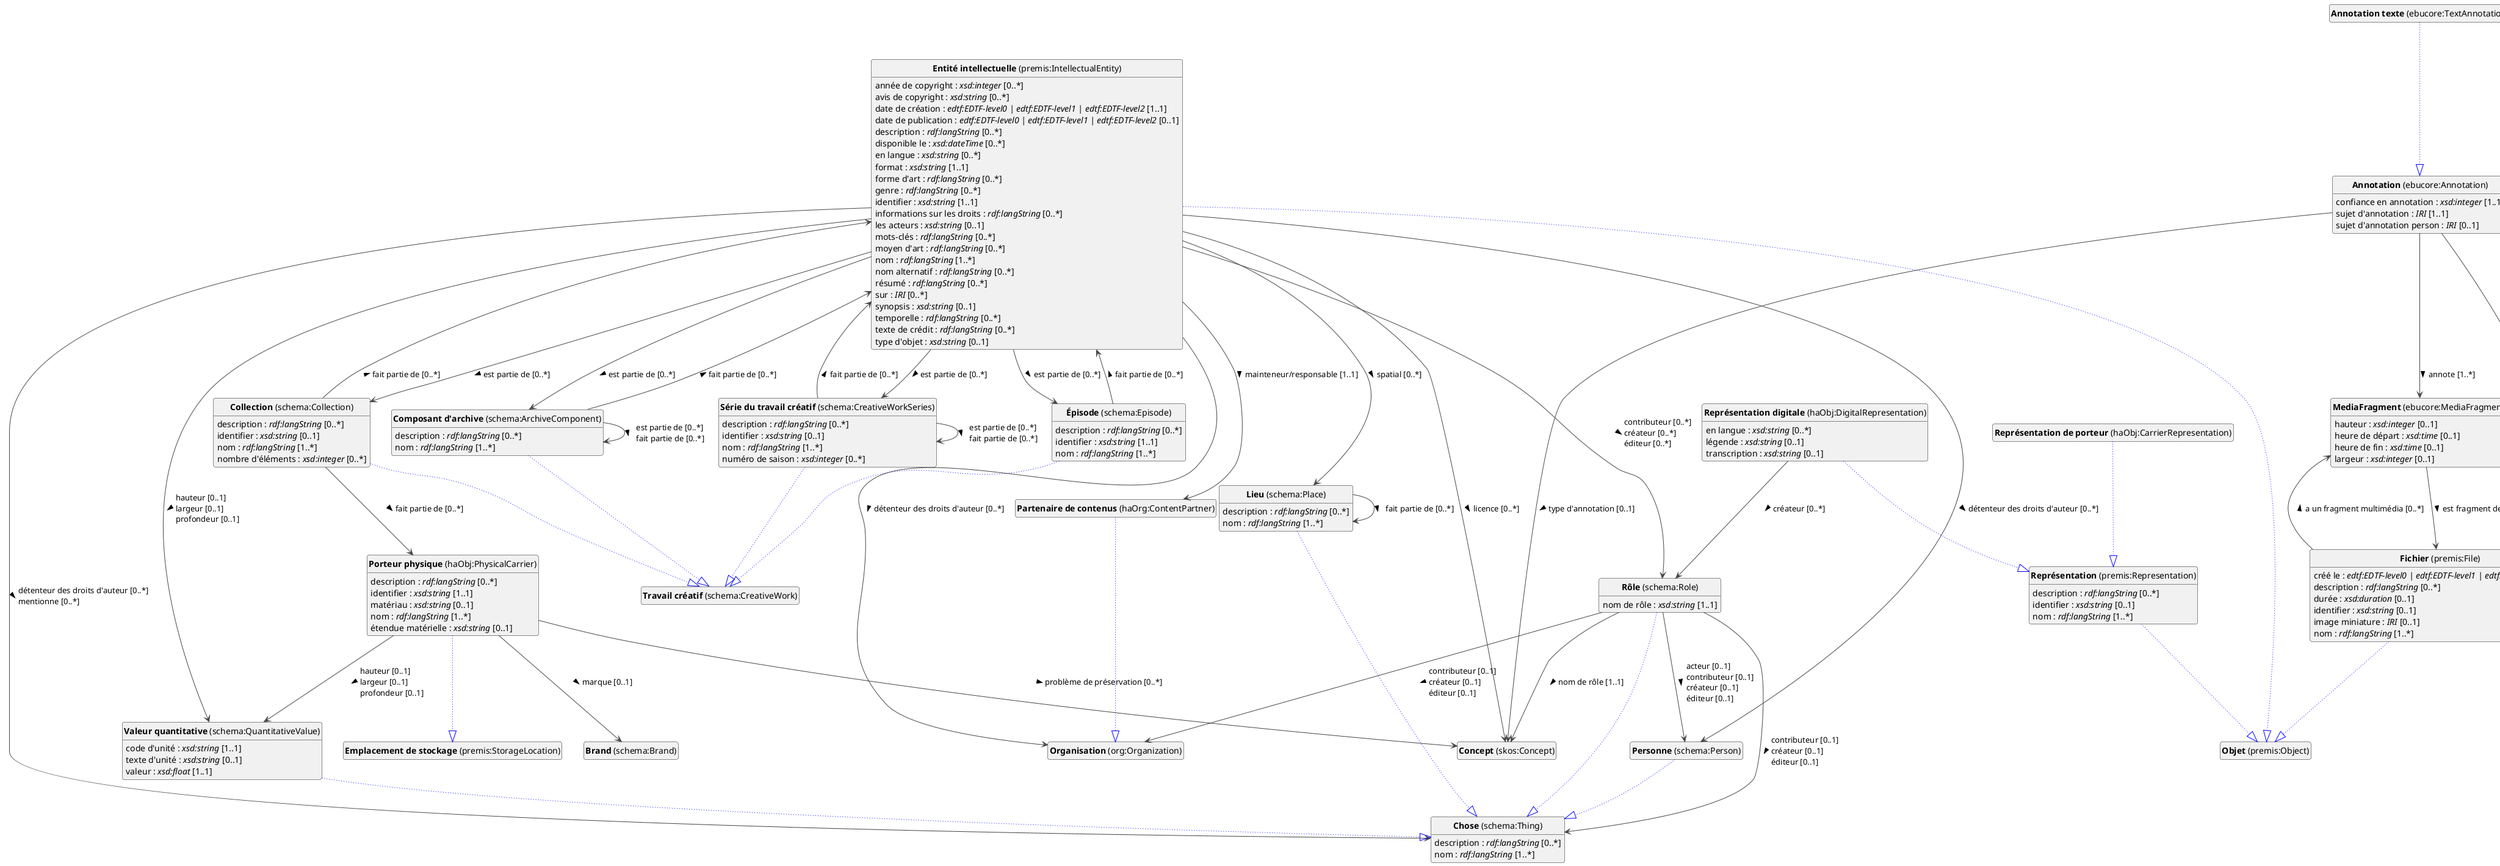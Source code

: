 @startuml
!theme vibrant
skinparam classFontSize 14
!define LIGHTORANGE
skinparam componentStyle uml2
skinparam wrapMessageWidth 1000
skinparam wrapWidth 1000
' skinparam ArrowColor #Maroon
' Remove shadows
skinparam shadowing false
'skinparam linetype polyline
skinparam ArrowMessageAlignment left
top to bottom direction


class "<b>MediaFragment</b> (ebucore:MediaFragment)" as ebucore_MediaFragment [[#ebucore%3AMediaFragment]]
class "<b>ClosedCaptioning</b> (ebucore:ClosedCaptioning)" as ebucore_ClosedCaptioning [[#ebucore%3AClosedCaptioning]]
class "<b>Brand</b> (schema:Brand)" as schema_Brand [[../../events/fr#schema%3ABrand]]
class "<b>Annotation</b> (ebucore:Annotation)" as ebucore_Annotation [[#ebucore%3AAnnotation]]
class "<b>Annotation texte</b> (ebucore:TextAnnotation)" as ebucore_TextAnnotation [[#ebucore%3ATextAnnotation]]
class "<b>Annotation</b> (ebucore:Annotation)" as ebucore_Annotation [[#ebucore%3AAnnotation]]
class "<b>Chose</b> (schema:Thing)" as schema_Thing [[#schema%3AThing]]
class "<b>Collection</b> (schema:Collection)" as schema_Collection [[#schema%3ACollection]]
class "<b>Travail créatif</b> (schema:CreativeWork)" as schema_CreativeWork [[#schema%3ACreativeWork]]
class "<b>Composant d'archive</b> (schema:ArchiveComponent)" as schema_ArchiveComponent [[#schema%3AArchiveComponent]]
class "<b>Travail créatif</b> (schema:CreativeWork)" as schema_CreativeWork [[#schema%3ACreativeWork]]
class "<b>Concept</b> (skos:Concept)" as skos_Concept [[../../terms/fr#skos%3AConcept]]
class "<b>Entité intellectuelle</b> (premis:IntellectualEntity)" as premis_IntellectualEntity [[#premis%3AIntellectualEntity]]
class "<b>Objet</b> (premis:Object)" as premis_Object [[#premis%3AObject]]
class "<b>Fichier</b> (premis:File)" as premis_File [[#premis%3AFile]]
class "<b>Objet</b> (premis:Object)" as premis_Object [[#premis%3AObject]]
class "<b>Lieu</b> (schema:Place)" as schema_Place [[#schema%3APlace]]
class "<b>Chose</b> (schema:Thing)" as schema_Thing [[#schema%3AThing]]
class "<b>Organisation</b> (org:Organization)" as org_Organization [[../../organizations/fr#org%3AOrganization]]
class "<b>Partenaire de contenus</b> (haOrg:ContentPartner)" as haOrg_ContentPartner [[../../organizations/fr#haOrg%3AContentPartner]]
class "<b>Organisation</b> (org:Organization)" as org_Organization [[#org%3AOrganization]]
class "<b>Personne</b> (schema:Person)" as schema_Person [[../../organizations/fr#schema%3APerson]]
class "<b>Chose</b> (schema:Thing)" as schema_Thing [[#schema%3AThing]]
class "<b>Porteur physique</b> (haObj:PhysicalCarrier)" as haObj_PhysicalCarrier [[#haObj%3APhysicalCarrier]]
class "<b>Emplacement de stockage</b> (premis:StorageLocation)" as premis_StorageLocation [[#premis%3AStorageLocation]]
class "<b>Représentation</b> (premis:Representation)" as premis_Representation [[#premis%3ARepresentation]]
class "<b>Objet</b> (premis:Object)" as premis_Object [[#premis%3AObject]]
class "<b>Représentation de porteur</b> (haObj:CarrierRepresentation)" as haObj_CarrierRepresentation [[#haObj%3ACarrierRepresentation]]
class "<b>Représentation</b> (premis:Representation)" as premis_Representation [[#premis%3ARepresentation]]
class "<b>Représentation digitale</b> (haObj:DigitalRepresentation)" as haObj_DigitalRepresentation [[#haObj%3ADigitalRepresentation]]
class "<b>Représentation</b> (premis:Representation)" as premis_Representation [[#premis%3ARepresentation]]
class "<b>Rôle</b> (schema:Role)" as schema_Role [[#schema%3ARole]]
class "<b>Chose</b> (schema:Thing)" as schema_Thing [[#schema%3AThing]]
class "<b>Série du travail créatif</b> (schema:CreativeWorkSeries)" as schema_CreativeWorkSeries [[#schema%3ACreativeWorkSeries]]
class "<b>Travail créatif</b> (schema:CreativeWork)" as schema_CreativeWork [[#schema%3ACreativeWork]]
class "<b>Valeur quantitative</b> (schema:QuantitativeValue)" as schema_QuantitativeValue [[#schema%3AQuantitativeValue]]
class "<b>Chose</b> (schema:Thing)" as schema_Thing [[#schema%3AThing]]
class "<b>Épisode</b> (schema:Episode)" as schema_Episode [[#schema%3AEpisode]]
class "<b>Travail créatif</b> (schema:CreativeWork)" as schema_CreativeWork [[#schema%3ACreativeWork]]


ebucore_MediaFragment : délimiteur de région (axe des x) : <i>xsd:integer</i> [0..1]
ebucore_MediaFragment : délimiteur de région (axe des y) : <i>xsd:integer</i> [0..1]
ebucore_MediaFragment : hauteur : <i>xsd:integer</i> [0..1]
ebucore_MediaFragment : heure de départ : <i>xsd:time</i> [0..1]
ebucore_MediaFragment : heure de fin : <i>xsd:time</i> [0..1]
ebucore_MediaFragment : largeur : <i>xsd:integer</i> [0..1]
ebucore_MediaFragment --> premis_File :est fragment des médias de [0..*]  > 








ebucore_Annotation : confiance en annotation : <i>xsd:integer</i> [1..1]
ebucore_Annotation : sujet d'annotation : <i>IRI</i> [1..1]
ebucore_Annotation : sujet d'annotation person : <i>IRI</i> [0..1]

ebucore_Annotation --> ebucore_MediaFragment :annote [1..*]  > 
ebucore_Annotation --> premis_File :cible d'annotation [1..1]  > 
ebucore_Annotation --> skos_Concept :type d'annotation [0..1]  > 


ebucore_TextAnnotation --|> ebucore_Annotation #blue;line.dotted;text:blue



schema_Thing : description : <i>rdf:langString</i> [0..*]
schema_Thing : nom : <i>rdf:langString</i> [1..*]


schema_Collection --|> schema_CreativeWork #blue;line.dotted;text:blue

schema_Collection : description : <i>rdf:langString</i> [0..*]
schema_Collection : identifier : <i>xsd:string</i> [0..1]
schema_Collection : nom : <i>rdf:langString</i> [1..*]
schema_Collection : nombre d'éléments : <i>xsd:integer</i> [0..*]
schema_Collection --> haObj_PhysicalCarrier :fait partie de [0..*]  > 
schema_Collection --> premis_IntellectualEntity :fait partie de [0..*]  > 




schema_ArchiveComponent --|> schema_CreativeWork #blue;line.dotted;text:blue

schema_ArchiveComponent : description : <i>rdf:langString</i> [0..*]
schema_ArchiveComponent : nom : <i>rdf:langString</i> [1..*]
schema_ArchiveComponent --> premis_IntellectualEntity :fait partie de [0..*]  > 

schema_ArchiveComponent --> schema_ArchiveComponent :est partie de [0..*]  \lfait partie de [0..*]  > 



premis_IntellectualEntity --|> premis_Object #blue;line.dotted;text:blue

premis_IntellectualEntity : année de copyright : <i>xsd:integer</i> [0..*]
premis_IntellectualEntity : avis de copyright : <i>xsd:string</i> [0..*]
premis_IntellectualEntity : date de création : <i>edtf:EDTF-level0 | edtf:EDTF-level1 | edtf:EDTF-level2</i> [1..1]
premis_IntellectualEntity : date de publication : <i>edtf:EDTF-level0 | edtf:EDTF-level1 | edtf:EDTF-level2</i> [0..1]
premis_IntellectualEntity : description : <i>rdf:langString</i> [0..*]
premis_IntellectualEntity : disponible le : <i>xsd:dateTime</i> [0..*]
premis_IntellectualEntity : en langue : <i>xsd:string</i> [0..*]
premis_IntellectualEntity : format : <i>xsd:string</i> [1..1]
premis_IntellectualEntity : forme d'art : <i>rdf:langString</i> [0..*]
premis_IntellectualEntity : genre : <i>rdf:langString</i> [0..*]
premis_IntellectualEntity : identifier : <i>xsd:string</i> [1..1]
premis_IntellectualEntity : informations sur les droits : <i>rdf:langString</i> [0..*]
premis_IntellectualEntity : les acteurs : <i>xsd:string</i> [0..1]
premis_IntellectualEntity : mots-clés : <i>rdf:langString</i> [0..*]
premis_IntellectualEntity : moyen d'art : <i>rdf:langString</i> [0..*]
premis_IntellectualEntity : nom : <i>rdf:langString</i> [1..*]
premis_IntellectualEntity : nom alternatif : <i>rdf:langString</i> [0..*]
premis_IntellectualEntity : résumé : <i>rdf:langString</i> [0..*]
premis_IntellectualEntity : sur : <i>IRI</i> [0..*]
premis_IntellectualEntity : synopsis : <i>xsd:string</i> [0..1]
premis_IntellectualEntity : temporelle : <i>rdf:langString</i> [0..*]
premis_IntellectualEntity : texte de crédit : <i>rdf:langString</i> [0..*]
premis_IntellectualEntity : type d'objet : <i>xsd:string</i> [0..1]




premis_IntellectualEntity --> haOrg_ContentPartner :mainteneur/responsable [1..1]  > 
premis_IntellectualEntity --> org_Organization :détenteur des droits d'auteur [0..*]  > 

premis_IntellectualEntity --> schema_ArchiveComponent :est partie de [0..*]  > 
premis_IntellectualEntity --> schema_Collection :est partie de [0..*]  > 
premis_IntellectualEntity --> schema_CreativeWorkSeries :est partie de [0..*]  > 
premis_IntellectualEntity --> schema_Episode :est partie de [0..*]  > 
premis_IntellectualEntity --> schema_Person :détenteur des droits d'auteur [0..*]  > 
premis_IntellectualEntity --> schema_Place :spatial [0..*]  > 
premis_IntellectualEntity --> schema_QuantitativeValue :hauteur [0..1]  \llargeur [0..1]  \lprofondeur [0..1]  > 
premis_IntellectualEntity --> schema_Role :contributeur [0..*]  \lcréateur [0..*]  \léditeur [0..*]  > 
premis_IntellectualEntity --> schema_Thing :détenteur des droits d'auteur [0..*]  \lmentionne [0..*]  > 
premis_IntellectualEntity --> skos_Concept :licence [0..*]  > 




premis_File --|> premis_Object #blue;line.dotted;text:blue

premis_File : créé le : <i>edtf:EDTF-level0 | edtf:EDTF-level1 | edtf:EDTF-level2</i> [1..1]
premis_File : description : <i>rdf:langString</i> [0..*]
premis_File : durée : <i>xsd:duration</i> [0..1]
premis_File : identifier : <i>xsd:string</i> [0..1]
premis_File : image miniature : <i>IRI</i> [0..1]
premis_File : nom : <i>rdf:langString</i> [1..*]

premis_File --> ebucore_MediaFragment :a un fragment multimédia [0..*]  > 







schema_Place --|> schema_Thing #blue;line.dotted;text:blue

schema_Place : description : <i>rdf:langString</i> [0..*]
schema_Place : nom : <i>rdf:langString</i> [1..*]

schema_Place --> schema_Place :fait partie de [0..*]  > 



haOrg_ContentPartner --|> org_Organization #blue;line.dotted;text:blue


schema_Person --|> schema_Thing #blue;line.dotted;text:blue


haObj_PhysicalCarrier --|> premis_StorageLocation #blue;line.dotted;text:blue

haObj_PhysicalCarrier : description : <i>rdf:langString</i> [0..*]
haObj_PhysicalCarrier : identifier : <i>xsd:string</i> [1..1]
haObj_PhysicalCarrier : matériau : <i>xsd:string</i> [0..1]
haObj_PhysicalCarrier : nom : <i>rdf:langString</i> [1..*]
haObj_PhysicalCarrier : étendue matérielle : <i>xsd:string</i> [0..1]

haObj_PhysicalCarrier --> schema_Brand :marque [0..1]  > 
haObj_PhysicalCarrier --> schema_QuantitativeValue :hauteur [0..1]  \llargeur [0..1]  \lprofondeur [0..1]  > 
haObj_PhysicalCarrier --> skos_Concept :problème de préservation [0..*]  > 


premis_Representation --|> premis_Object #blue;line.dotted;text:blue

premis_Representation : description : <i>rdf:langString</i> [0..*]
premis_Representation : identifier : <i>xsd:string</i> [0..1]
premis_Representation : nom : <i>rdf:langString</i> [1..*]



haObj_CarrierRepresentation --|> premis_Representation #blue;line.dotted;text:blue


haObj_DigitalRepresentation --|> premis_Representation #blue;line.dotted;text:blue

haObj_DigitalRepresentation : en langue : <i>xsd:string</i> [0..*]
haObj_DigitalRepresentation : légende : <i>xsd:string</i> [0..1]
haObj_DigitalRepresentation : transcription : <i>xsd:string</i> [0..1]
haObj_DigitalRepresentation --> schema_Role :créateur [0..*]  > 


schema_Role --|> schema_Thing #blue;line.dotted;text:blue

schema_Role : nom de rôle : <i>xsd:string</i> [1..1]
schema_Role --> org_Organization :contributeur [0..1]  \lcréateur [0..1]  \léditeur [0..1]  > 
schema_Role --> schema_Person :acteur [0..1]  \lcontributeur [0..1]  \lcréateur [0..1]  \léditeur [0..1]  > 
schema_Role --> schema_Thing :contributeur [0..1]  \lcréateur [0..1]  \léditeur [0..1]  > 
schema_Role --> skos_Concept :nom de rôle [1..1]  > 


schema_CreativeWorkSeries --|> schema_CreativeWork #blue;line.dotted;text:blue

schema_CreativeWorkSeries : description : <i>rdf:langString</i> [0..*]
schema_CreativeWorkSeries : identifier : <i>xsd:string</i> [0..1]
schema_CreativeWorkSeries : nom : <i>rdf:langString</i> [1..*]
schema_CreativeWorkSeries : numéro de saison : <i>xsd:integer</i> [0..*]
schema_CreativeWorkSeries --> premis_IntellectualEntity :fait partie de [0..*]  > 

schema_CreativeWorkSeries --> schema_CreativeWorkSeries :est partie de [0..*]  \lfait partie de [0..*]  > 



schema_QuantitativeValue --|> schema_Thing #blue;line.dotted;text:blue

schema_QuantitativeValue : code d'unité : <i>xsd:string</i> [1..1]
schema_QuantitativeValue : texte d'unité : <i>xsd:string</i> [0..1]
schema_QuantitativeValue : valeur : <i>xsd:float</i> [1..1]



schema_Episode --|> schema_CreativeWork #blue;line.dotted;text:blue

schema_Episode : description : <i>rdf:langString</i> [0..*]
schema_Episode : identifier : <i>xsd:string</i> [1..1]
schema_Episode : nom : <i>rdf:langString</i> [1..*]
schema_Episode --> premis_IntellectualEntity :fait partie de [0..*]  > 




hide circle
hide methods
hide empty members
@enduml


